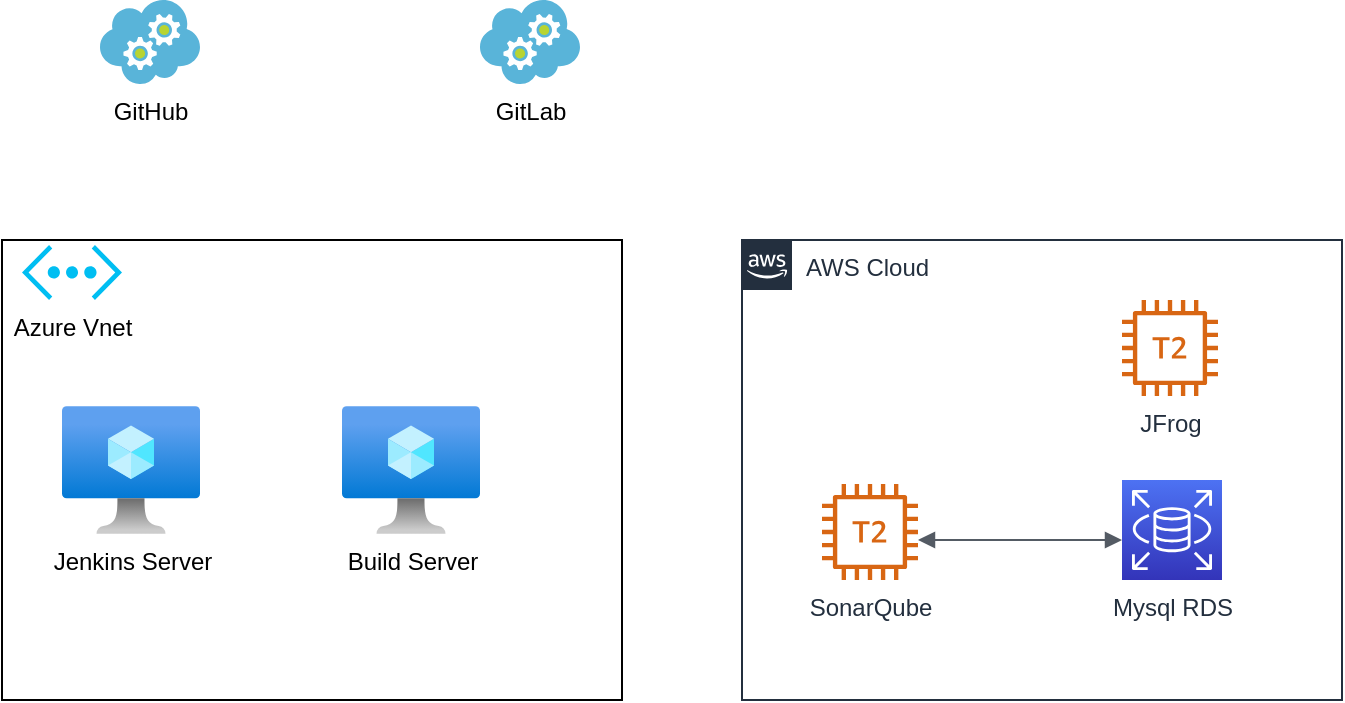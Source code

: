 <mxfile version="14.2.9" type="github">
  <diagram id="cnMWxb56mQSFHv244x8a" name="Page-1">
    <mxGraphModel dx="1027" dy="548" grid="1" gridSize="10" guides="1" tooltips="1" connect="1" arrows="1" fold="1" page="1" pageScale="1" pageWidth="850" pageHeight="1100" math="0" shadow="0">
      <root>
        <mxCell id="0" />
        <mxCell id="1" parent="0" />
        <mxCell id="ZRC63DBw69B0Klb_Bzsb-9" value="" style="rounded=0;whiteSpace=wrap;html=1;" parent="1" vertex="1">
          <mxGeometry x="90" y="160" width="310" height="230" as="geometry" />
        </mxCell>
        <mxCell id="ZRC63DBw69B0Klb_Bzsb-1" value="AWS Cloud" style="points=[[0,0],[0.25,0],[0.5,0],[0.75,0],[1,0],[1,0.25],[1,0.5],[1,0.75],[1,1],[0.75,1],[0.5,1],[0.25,1],[0,1],[0,0.75],[0,0.5],[0,0.25]];outlineConnect=0;gradientColor=none;html=1;whiteSpace=wrap;fontSize=12;fontStyle=0;shape=mxgraph.aws4.group;grIcon=mxgraph.aws4.group_aws_cloud_alt;strokeColor=#232F3E;fillColor=none;verticalAlign=top;align=left;spacingLeft=30;fontColor=#232F3E;dashed=0;" parent="1" vertex="1">
          <mxGeometry x="460" y="160" width="300" height="230" as="geometry" />
        </mxCell>
        <mxCell id="ZRC63DBw69B0Klb_Bzsb-2" value="JFrog" style="outlineConnect=0;fontColor=#232F3E;gradientColor=none;fillColor=#D86613;strokeColor=none;dashed=0;verticalLabelPosition=bottom;verticalAlign=top;align=center;html=1;fontSize=12;fontStyle=0;aspect=fixed;pointerEvents=1;shape=mxgraph.aws4.t2_instance;" parent="1" vertex="1">
          <mxGeometry x="650" y="190" width="48" height="48" as="geometry" />
        </mxCell>
        <mxCell id="ZRC63DBw69B0Klb_Bzsb-3" value="Mysql RDS" style="points=[[0,0,0],[0.25,0,0],[0.5,0,0],[0.75,0,0],[1,0,0],[0,1,0],[0.25,1,0],[0.5,1,0],[0.75,1,0],[1,1,0],[0,0.25,0],[0,0.5,0],[0,0.75,0],[1,0.25,0],[1,0.5,0],[1,0.75,0]];outlineConnect=0;fontColor=#232F3E;gradientColor=#4D72F3;gradientDirection=north;fillColor=#3334B9;strokeColor=#ffffff;dashed=0;verticalLabelPosition=bottom;verticalAlign=top;align=center;html=1;fontSize=12;fontStyle=0;aspect=fixed;shape=mxgraph.aws4.resourceIcon;resIcon=mxgraph.aws4.rds;" parent="1" vertex="1">
          <mxGeometry x="650" y="280" width="50" height="50" as="geometry" />
        </mxCell>
        <mxCell id="ZRC63DBw69B0Klb_Bzsb-4" value="SonarQube" style="outlineConnect=0;fontColor=#232F3E;gradientColor=none;fillColor=#D86613;strokeColor=none;dashed=0;verticalLabelPosition=bottom;verticalAlign=top;align=center;html=1;fontSize=12;fontStyle=0;aspect=fixed;pointerEvents=1;shape=mxgraph.aws4.t2_instance;" parent="1" vertex="1">
          <mxGeometry x="500" y="282" width="48" height="48" as="geometry" />
        </mxCell>
        <mxCell id="ZRC63DBw69B0Klb_Bzsb-5" value="" style="edgeStyle=orthogonalEdgeStyle;html=1;endArrow=block;elbow=vertical;startArrow=block;startFill=1;endFill=1;strokeColor=#545B64;rounded=0;" parent="1" edge="1">
          <mxGeometry width="100" relative="1" as="geometry">
            <mxPoint x="548" y="310" as="sourcePoint" />
            <mxPoint x="650" y="310" as="targetPoint" />
            <Array as="points">
              <mxPoint x="630" y="310" />
              <mxPoint x="630" y="310" />
            </Array>
          </mxGeometry>
        </mxCell>
        <mxCell id="ZRC63DBw69B0Klb_Bzsb-7" value="Azure Vnet" style="verticalLabelPosition=bottom;html=1;verticalAlign=top;align=center;strokeColor=none;fillColor=#00BEF2;shape=mxgraph.azure.virtual_network;pointerEvents=1;" parent="1" vertex="1">
          <mxGeometry x="100" y="162.5" width="50" height="27.5" as="geometry" />
        </mxCell>
        <mxCell id="ZRC63DBw69B0Klb_Bzsb-10" value="Jenkins Server" style="aspect=fixed;html=1;points=[];align=center;image;fontSize=12;image=img/lib/azure2/compute/Virtual_Machine.svg;" parent="1" vertex="1">
          <mxGeometry x="120" y="243" width="69" height="64" as="geometry" />
        </mxCell>
        <mxCell id="ESidqt9NxT3v9yQ9P2vU-1" value="Build Server" style="aspect=fixed;html=1;points=[];align=center;image;fontSize=12;image=img/lib/azure2/compute/Virtual_Machine.svg;" vertex="1" parent="1">
          <mxGeometry x="260" y="243" width="69" height="64" as="geometry" />
        </mxCell>
        <mxCell id="ESidqt9NxT3v9yQ9P2vU-2" value="GitHub" style="aspect=fixed;html=1;points=[];align=center;image;fontSize=12;image=img/lib/mscae/Cloud_Services_Classic.svg;" vertex="1" parent="1">
          <mxGeometry x="139" y="40" width="50" height="42" as="geometry" />
        </mxCell>
        <mxCell id="ESidqt9NxT3v9yQ9P2vU-3" value="GitLab" style="aspect=fixed;html=1;points=[];align=center;image;fontSize=12;image=img/lib/mscae/Cloud_Services_Classic.svg;" vertex="1" parent="1">
          <mxGeometry x="329" y="40" width="50" height="42" as="geometry" />
        </mxCell>
      </root>
    </mxGraphModel>
  </diagram>
</mxfile>
